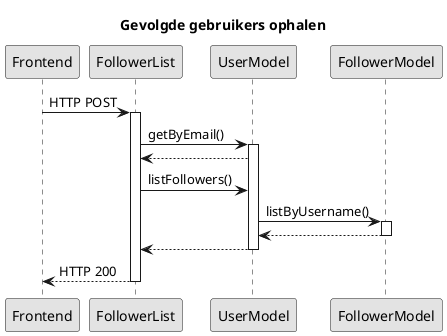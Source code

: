 @startuml
title Gevolgde gebruikers ophalen
skinparam monochrome true
Frontend -> FollowerList: HTTP POST
activate FollowerList
FollowerList->UserModel:getByEmail()
activate UserModel
FollowerList<--UserModel:
FollowerList -> UserModel : listFollowers()
UserModel->FollowerModel : listByUsername()
activate FollowerModel
UserModel<--FollowerModel:
deactivate FollowerModel
FollowerList<--UserModel:
deactivate UserModel
Frontend <--FollowerList:HTTP 200
deactivate FollowerList
@enduml